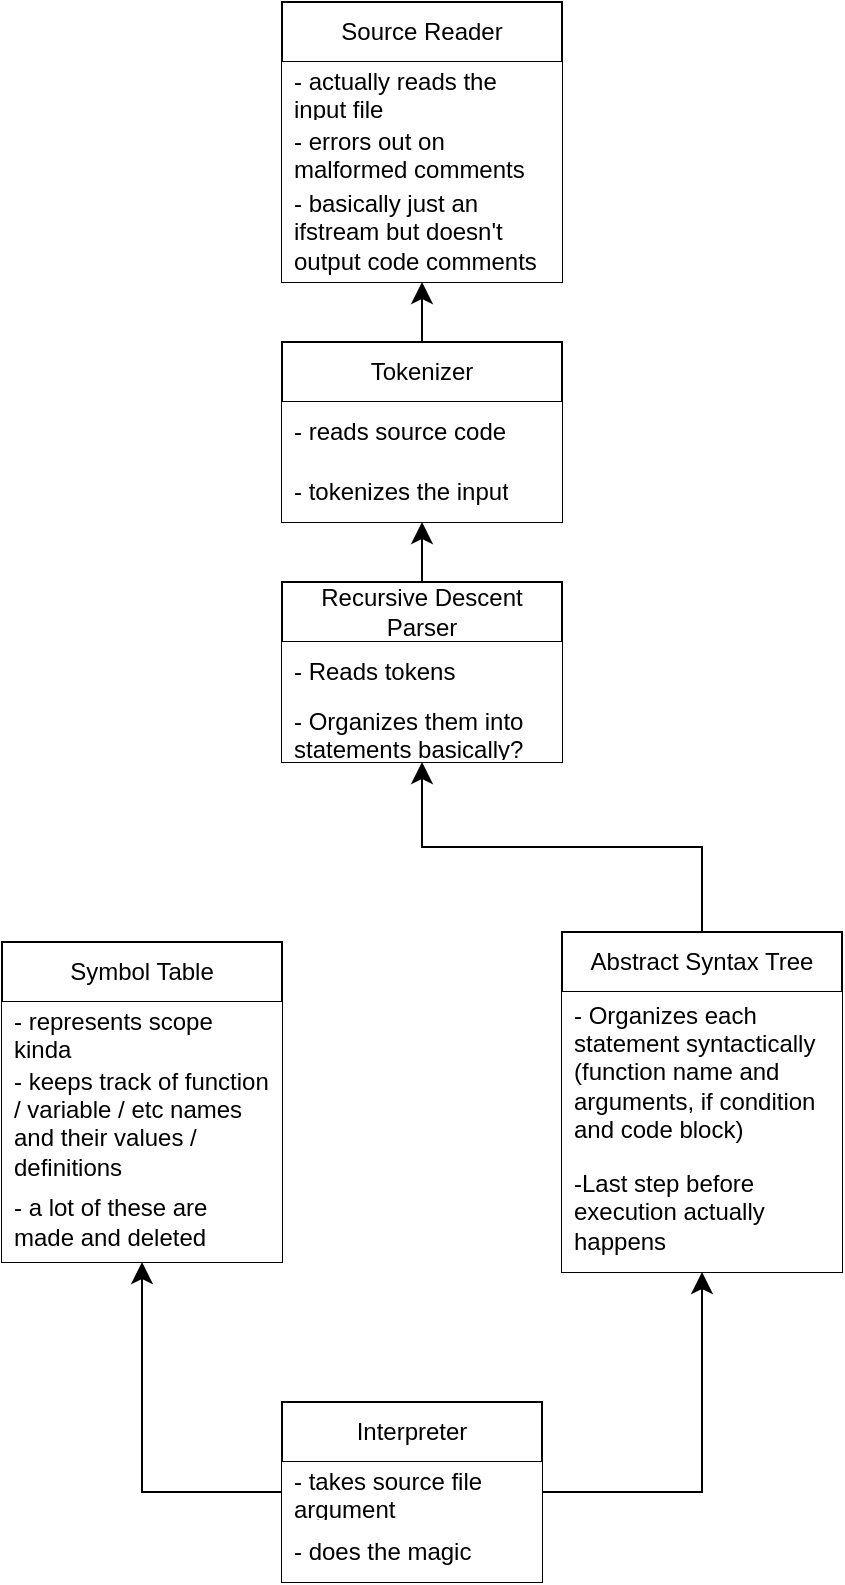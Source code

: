 <mxfile version="24.7.8">
  <diagram name="ページ1" id="ByD4Y3qkSB2HAr3B-q-I">
    <mxGraphModel dx="598" dy="326" grid="1" gridSize="10" guides="1" tooltips="1" connect="1" arrows="1" fold="1" page="1" pageScale="1" pageWidth="827" pageHeight="1169" math="0" shadow="0">
      <root>
        <mxCell id="0" />
        <mxCell id="1" parent="0" />
        <mxCell id="_yxbF3gACSdoPwDCVzQC-2" value="Source Reader" style="swimlane;fontStyle=0;childLayout=stackLayout;horizontal=1;startSize=30;horizontalStack=0;resizeParent=1;resizeParentMax=0;resizeLast=0;collapsible=1;marginBottom=0;whiteSpace=wrap;html=1;" parent="1" vertex="1">
          <mxGeometry x="330" y="130" width="140" height="140" as="geometry" />
        </mxCell>
        <mxCell id="_yxbF3gACSdoPwDCVzQC-3" value="- actually reads the input file" style="text;strokeColor=none;fillColor=default;align=left;verticalAlign=middle;spacingLeft=4;spacingRight=4;overflow=hidden;points=[[0,0.5],[1,0.5]];portConstraint=eastwest;rotatable=0;whiteSpace=wrap;html=1;" parent="_yxbF3gACSdoPwDCVzQC-2" vertex="1">
          <mxGeometry y="30" width="140" height="30" as="geometry" />
        </mxCell>
        <mxCell id="_yxbF3gACSdoPwDCVzQC-10" value="- errors out on malformed comments" style="text;strokeColor=none;fillColor=default;align=left;verticalAlign=middle;spacingLeft=4;spacingRight=4;overflow=hidden;points=[[0,0.5],[1,0.5]];portConstraint=eastwest;rotatable=0;whiteSpace=wrap;html=1;" parent="_yxbF3gACSdoPwDCVzQC-2" vertex="1">
          <mxGeometry y="60" width="140" height="30" as="geometry" />
        </mxCell>
        <mxCell id="_yxbF3gACSdoPwDCVzQC-4" value="&lt;div&gt;- basically just an ifstream but doesn&#39;t output code comments&lt;/div&gt;" style="text;strokeColor=none;fillColor=default;align=left;verticalAlign=middle;spacingLeft=4;spacingRight=4;overflow=hidden;points=[[0,0.5],[1,0.5]];portConstraint=eastwest;rotatable=0;whiteSpace=wrap;html=1;" parent="_yxbF3gACSdoPwDCVzQC-2" vertex="1">
          <mxGeometry y="90" width="140" height="50" as="geometry" />
        </mxCell>
        <mxCell id="_yxbF3gACSdoPwDCVzQC-35" style="edgeStyle=orthogonalEdgeStyle;shape=connector;rounded=0;orthogonalLoop=1;jettySize=auto;html=1;strokeColor=default;align=center;verticalAlign=middle;fontFamily=Helvetica;fontSize=12;fontColor=default;labelBackgroundColor=default;startSize=8;endArrow=classic;endSize=8;" parent="1" source="_yxbF3gACSdoPwDCVzQC-6" target="_yxbF3gACSdoPwDCVzQC-2" edge="1">
          <mxGeometry relative="1" as="geometry" />
        </mxCell>
        <mxCell id="_yxbF3gACSdoPwDCVzQC-6" value="Tokenizer" style="swimlane;fontStyle=0;childLayout=stackLayout;horizontal=1;startSize=30;horizontalStack=0;resizeParent=1;resizeParentMax=0;resizeLast=0;collapsible=1;marginBottom=0;whiteSpace=wrap;html=1;" parent="1" vertex="1">
          <mxGeometry x="330" y="300" width="140" height="90" as="geometry" />
        </mxCell>
        <mxCell id="_yxbF3gACSdoPwDCVzQC-7" value="- reads source code" style="text;strokeColor=none;fillColor=default;align=left;verticalAlign=middle;spacingLeft=4;spacingRight=4;overflow=hidden;points=[[0,0.5],[1,0.5]];portConstraint=eastwest;rotatable=0;whiteSpace=wrap;html=1;" parent="_yxbF3gACSdoPwDCVzQC-6" vertex="1">
          <mxGeometry y="30" width="140" height="30" as="geometry" />
        </mxCell>
        <mxCell id="_yxbF3gACSdoPwDCVzQC-8" value="- tokenizes the input" style="text;strokeColor=none;fillColor=default;align=left;verticalAlign=middle;spacingLeft=4;spacingRight=4;overflow=hidden;points=[[0,0.5],[1,0.5]];portConstraint=eastwest;rotatable=0;whiteSpace=wrap;html=1;" parent="_yxbF3gACSdoPwDCVzQC-6" vertex="1">
          <mxGeometry y="60" width="140" height="30" as="geometry" />
        </mxCell>
        <mxCell id="_yxbF3gACSdoPwDCVzQC-34" style="edgeStyle=orthogonalEdgeStyle;shape=connector;rounded=0;orthogonalLoop=1;jettySize=auto;html=1;exitX=0.5;exitY=0;exitDx=0;exitDy=0;strokeColor=default;align=center;verticalAlign=middle;fontFamily=Helvetica;fontSize=12;fontColor=default;labelBackgroundColor=default;startSize=8;endArrow=classic;endSize=8;" parent="1" source="_yxbF3gACSdoPwDCVzQC-11" target="_yxbF3gACSdoPwDCVzQC-6" edge="1">
          <mxGeometry relative="1" as="geometry" />
        </mxCell>
        <mxCell id="_yxbF3gACSdoPwDCVzQC-11" value="Recursive Descent Parser" style="swimlane;fontStyle=0;childLayout=stackLayout;horizontal=1;startSize=30;horizontalStack=0;resizeParent=1;resizeParentMax=0;resizeLast=0;collapsible=1;marginBottom=0;whiteSpace=wrap;html=1;" parent="1" vertex="1">
          <mxGeometry x="330" y="420" width="140" height="90" as="geometry" />
        </mxCell>
        <mxCell id="_yxbF3gACSdoPwDCVzQC-12" value="- Reads tokens" style="text;strokeColor=none;fillColor=default;align=left;verticalAlign=middle;spacingLeft=4;spacingRight=4;overflow=hidden;points=[[0,0.5],[1,0.5]];portConstraint=eastwest;rotatable=0;whiteSpace=wrap;html=1;" parent="_yxbF3gACSdoPwDCVzQC-11" vertex="1">
          <mxGeometry y="30" width="140" height="30" as="geometry" />
        </mxCell>
        <mxCell id="_yxbF3gACSdoPwDCVzQC-13" value="- Organizes them into statements basically?" style="text;strokeColor=none;fillColor=default;align=left;verticalAlign=middle;spacingLeft=4;spacingRight=4;overflow=hidden;points=[[0,0.5],[1,0.5]];portConstraint=eastwest;rotatable=0;whiteSpace=wrap;html=1;" parent="_yxbF3gACSdoPwDCVzQC-11" vertex="1">
          <mxGeometry y="60" width="140" height="30" as="geometry" />
        </mxCell>
        <mxCell id="_yxbF3gACSdoPwDCVzQC-15" value="Symbol Table" style="swimlane;fontStyle=0;childLayout=stackLayout;horizontal=1;startSize=30;horizontalStack=0;resizeParent=1;resizeParentMax=0;resizeLast=0;collapsible=1;marginBottom=0;whiteSpace=wrap;html=1;" parent="1" vertex="1">
          <mxGeometry x="190" y="600" width="140" height="160" as="geometry" />
        </mxCell>
        <mxCell id="_yxbF3gACSdoPwDCVzQC-16" value="- represents scope kinda" style="text;strokeColor=none;fillColor=default;align=left;verticalAlign=middle;spacingLeft=4;spacingRight=4;overflow=hidden;points=[[0,0.5],[1,0.5]];portConstraint=eastwest;rotatable=0;whiteSpace=wrap;html=1;" parent="_yxbF3gACSdoPwDCVzQC-15" vertex="1">
          <mxGeometry y="30" width="140" height="30" as="geometry" />
        </mxCell>
        <mxCell id="_yxbF3gACSdoPwDCVzQC-17" value="&lt;div&gt;- keeps track of function / variable / etc names and their values / definitions&lt;/div&gt;" style="text;strokeColor=none;fillColor=default;align=left;verticalAlign=middle;spacingLeft=4;spacingRight=4;overflow=hidden;points=[[0,0.5],[1,0.5]];portConstraint=eastwest;rotatable=0;whiteSpace=wrap;html=1;" parent="_yxbF3gACSdoPwDCVzQC-15" vertex="1">
          <mxGeometry y="60" width="140" height="60" as="geometry" />
        </mxCell>
        <mxCell id="_yxbF3gACSdoPwDCVzQC-18" value="- a lot of these are made and deleted" style="text;strokeColor=none;fillColor=default;align=left;verticalAlign=middle;spacingLeft=4;spacingRight=4;overflow=hidden;points=[[0,0.5],[1,0.5]];portConstraint=eastwest;rotatable=0;whiteSpace=wrap;html=1;" parent="_yxbF3gACSdoPwDCVzQC-15" vertex="1">
          <mxGeometry y="120" width="140" height="40" as="geometry" />
        </mxCell>
        <mxCell id="_yxbF3gACSdoPwDCVzQC-36" style="edgeStyle=orthogonalEdgeStyle;shape=connector;rounded=0;orthogonalLoop=1;jettySize=auto;html=1;strokeColor=default;align=center;verticalAlign=middle;fontFamily=Helvetica;fontSize=12;fontColor=default;labelBackgroundColor=default;startSize=8;endArrow=classic;endSize=8;" parent="1" source="_yxbF3gACSdoPwDCVzQC-19" target="_yxbF3gACSdoPwDCVzQC-11" edge="1">
          <mxGeometry relative="1" as="geometry" />
        </mxCell>
        <mxCell id="_yxbF3gACSdoPwDCVzQC-19" value="Abstract Syntax Tree" style="swimlane;fontStyle=0;childLayout=stackLayout;horizontal=1;startSize=30;horizontalStack=0;resizeParent=1;resizeParentMax=0;resizeLast=0;collapsible=1;marginBottom=0;whiteSpace=wrap;html=1;" parent="1" vertex="1">
          <mxGeometry x="470" y="595" width="140" height="170" as="geometry" />
        </mxCell>
        <mxCell id="_yxbF3gACSdoPwDCVzQC-21" value="&lt;div&gt;- Organizes each statement syntactically (function name and arguments, if condition and code block)&lt;/div&gt;" style="text;strokeColor=none;fillColor=default;align=left;verticalAlign=middle;spacingLeft=4;spacingRight=4;overflow=hidden;points=[[0,0.5],[1,0.5]];portConstraint=eastwest;rotatable=0;whiteSpace=wrap;html=1;" parent="_yxbF3gACSdoPwDCVzQC-19" vertex="1">
          <mxGeometry y="30" width="140" height="80" as="geometry" />
        </mxCell>
        <mxCell id="_yxbF3gACSdoPwDCVzQC-22" value="&lt;div&gt;-Last step before execution actually happens&lt;/div&gt;" style="text;strokeColor=none;fillColor=default;align=left;verticalAlign=middle;spacingLeft=4;spacingRight=4;overflow=hidden;points=[[0,0.5],[1,0.5]];portConstraint=eastwest;rotatable=0;whiteSpace=wrap;html=1;" parent="_yxbF3gACSdoPwDCVzQC-19" vertex="1">
          <mxGeometry y="110" width="140" height="60" as="geometry" />
        </mxCell>
        <mxCell id="_yxbF3gACSdoPwDCVzQC-37" style="edgeStyle=orthogonalEdgeStyle;shape=connector;rounded=0;orthogonalLoop=1;jettySize=auto;html=1;strokeColor=default;align=center;verticalAlign=middle;fontFamily=Helvetica;fontSize=12;fontColor=default;labelBackgroundColor=default;startSize=8;endArrow=classic;endSize=8;" parent="1" source="_yxbF3gACSdoPwDCVzQC-23" target="_yxbF3gACSdoPwDCVzQC-19" edge="1">
          <mxGeometry relative="1" as="geometry" />
        </mxCell>
        <mxCell id="_yxbF3gACSdoPwDCVzQC-38" style="edgeStyle=orthogonalEdgeStyle;shape=connector;rounded=0;orthogonalLoop=1;jettySize=auto;html=1;strokeColor=default;align=center;verticalAlign=middle;fontFamily=Helvetica;fontSize=12;fontColor=default;labelBackgroundColor=default;startSize=8;endArrow=classic;endSize=8;exitX=0;exitY=0.5;exitDx=0;exitDy=0;" parent="1" source="_yxbF3gACSdoPwDCVzQC-24" target="_yxbF3gACSdoPwDCVzQC-15" edge="1">
          <mxGeometry relative="1" as="geometry" />
        </mxCell>
        <mxCell id="_yxbF3gACSdoPwDCVzQC-23" value="Interpreter" style="swimlane;fontStyle=0;childLayout=stackLayout;horizontal=1;startSize=30;horizontalStack=0;resizeParent=1;resizeParentMax=0;resizeLast=0;collapsible=1;marginBottom=0;whiteSpace=wrap;html=1;" parent="1" vertex="1">
          <mxGeometry x="330" y="830" width="130" height="90" as="geometry" />
        </mxCell>
        <mxCell id="_yxbF3gACSdoPwDCVzQC-24" value="- takes source file argument" style="text;strokeColor=none;fillColor=default;align=left;verticalAlign=middle;spacingLeft=4;spacingRight=4;overflow=hidden;points=[[0,0.5],[1,0.5]];portConstraint=eastwest;rotatable=0;whiteSpace=wrap;html=1;" parent="_yxbF3gACSdoPwDCVzQC-23" vertex="1">
          <mxGeometry y="30" width="130" height="30" as="geometry" />
        </mxCell>
        <mxCell id="_yxbF3gACSdoPwDCVzQC-25" value="- does the magic" style="text;strokeColor=none;fillColor=default;align=left;verticalAlign=middle;spacingLeft=4;spacingRight=4;overflow=hidden;points=[[0,0.5],[1,0.5]];portConstraint=eastwest;rotatable=0;whiteSpace=wrap;html=1;" parent="_yxbF3gACSdoPwDCVzQC-23" vertex="1">
          <mxGeometry y="60" width="130" height="30" as="geometry" />
        </mxCell>
      </root>
    </mxGraphModel>
  </diagram>
</mxfile>
